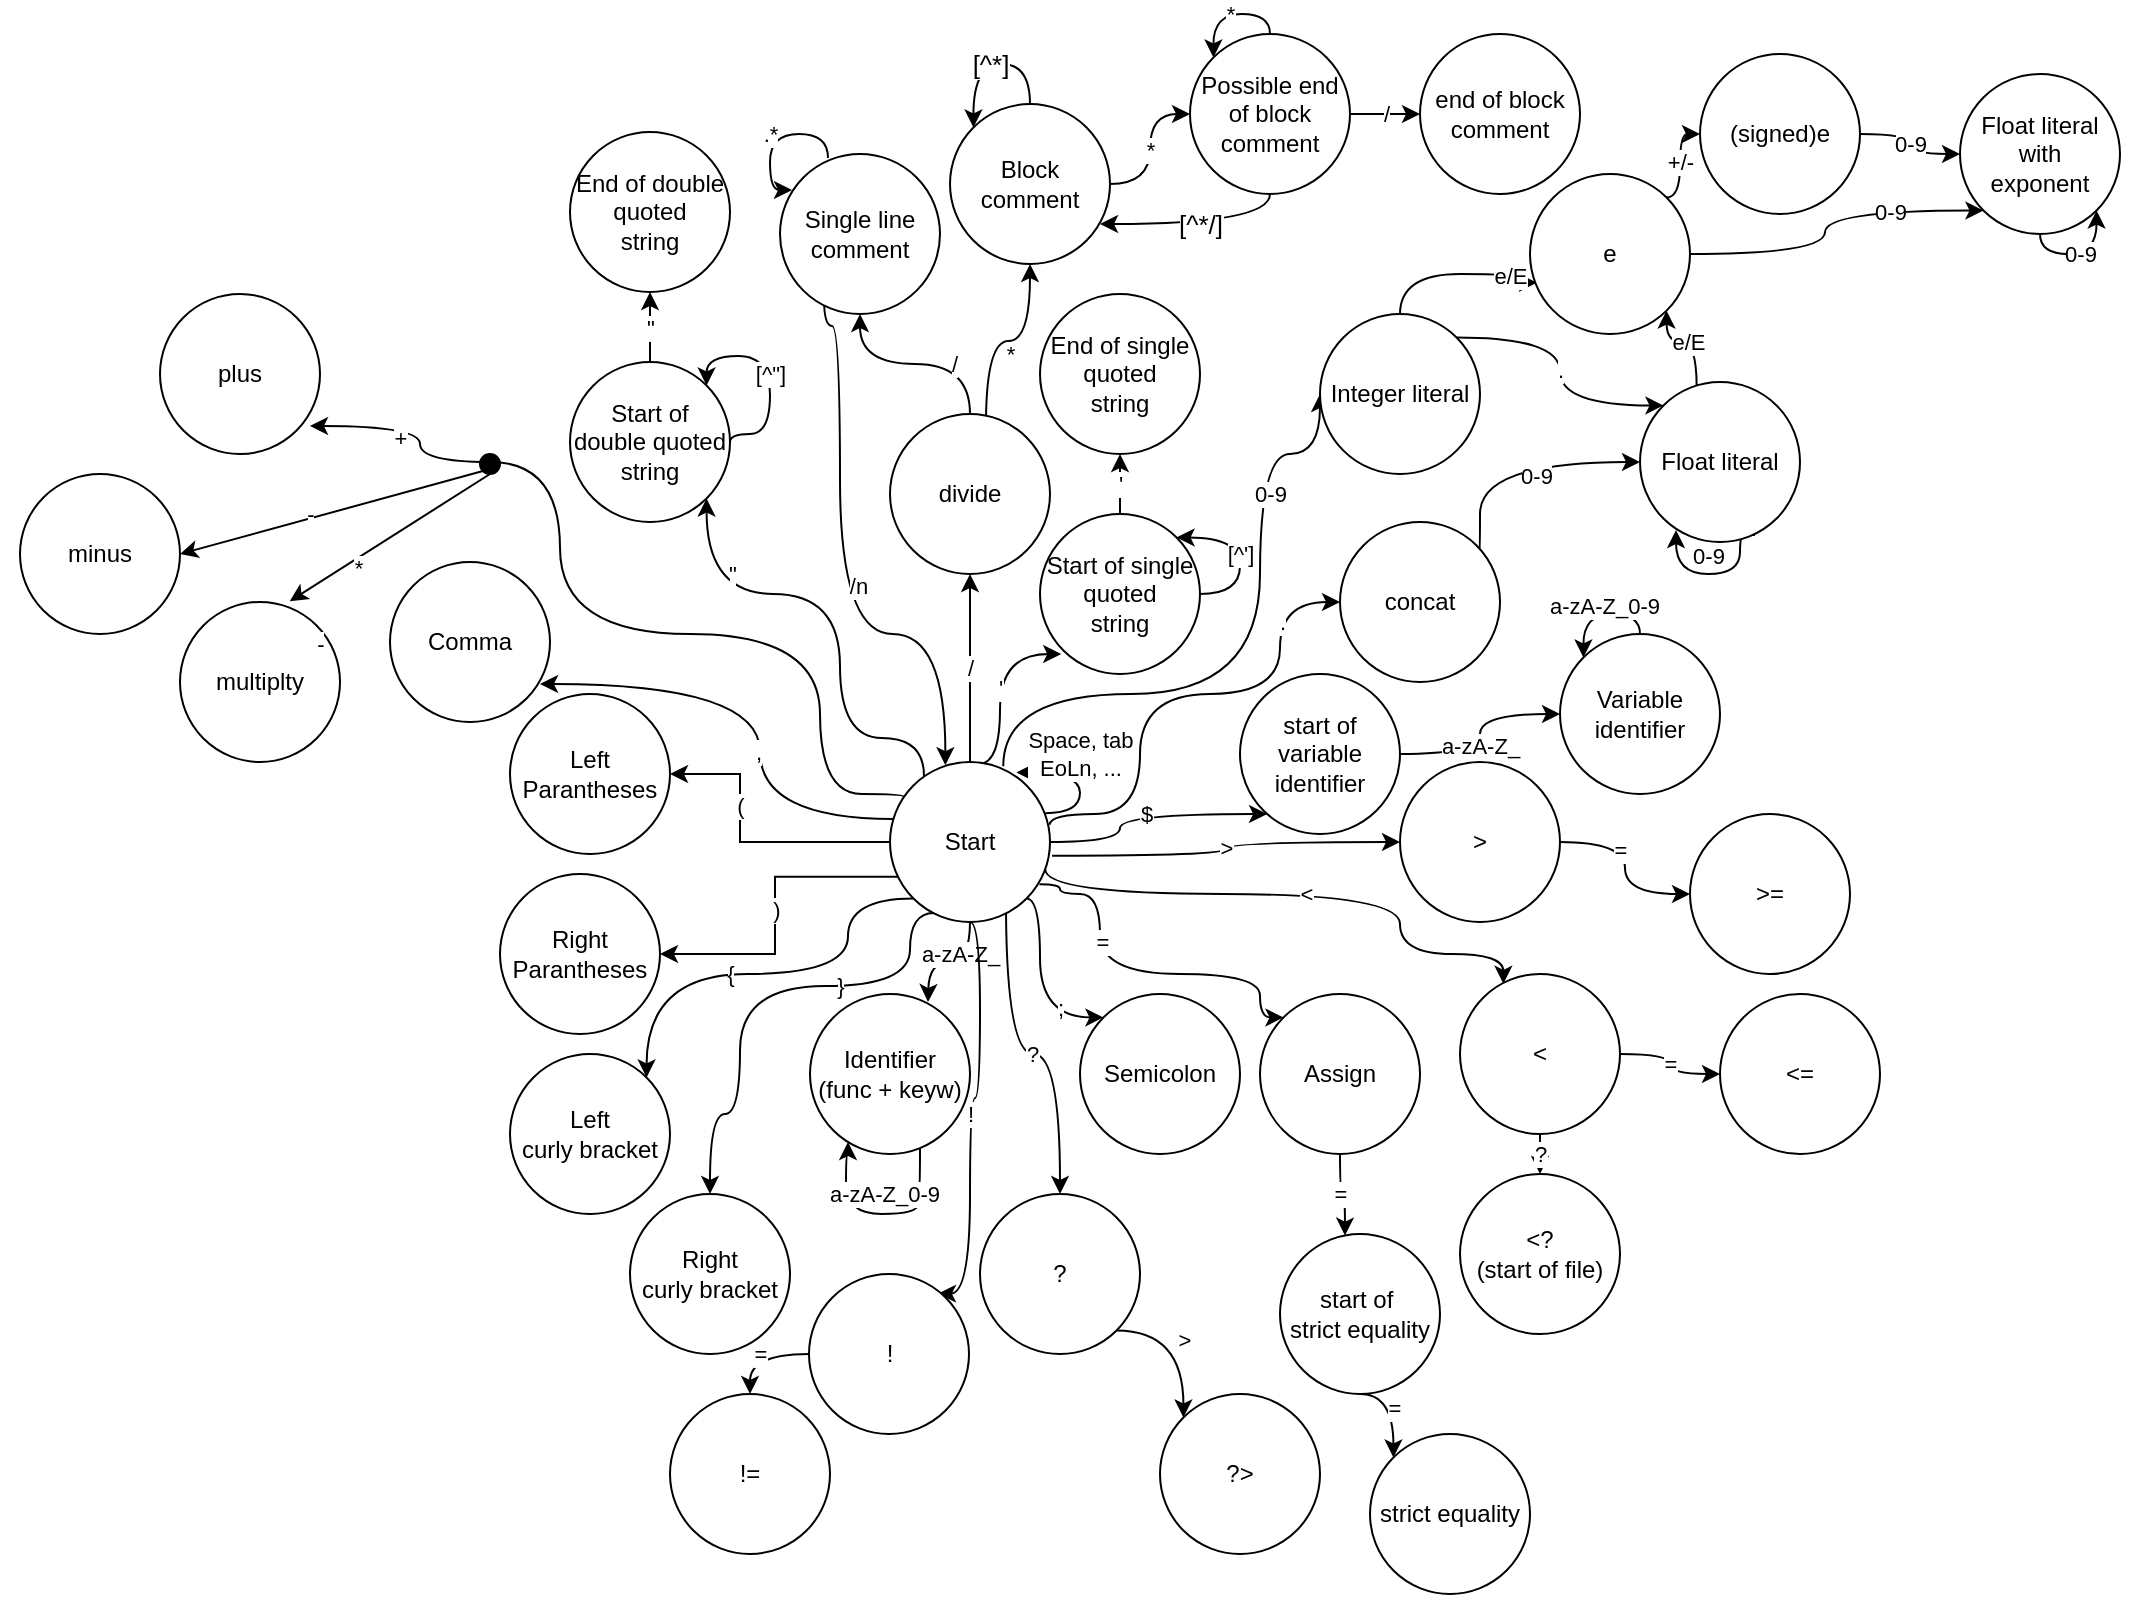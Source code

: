 <mxfile version="20.6.0" type="device"><diagram id="K8s7-1--uxv-fnHp7gmI" name="Page-1"><mxGraphModel dx="1382" dy="1591" grid="1" gridSize="10" guides="1" tooltips="1" connect="1" arrows="1" fold="1" page="1" pageScale="1" pageWidth="1169" pageHeight="827" math="0" shadow="0"><root><mxCell id="0"/><mxCell id="1" parent="0"/><mxCell id="2_jEiY1cNc98h6lgS8m1-4" value="/" style="edgeStyle=orthogonalEdgeStyle;rounded=0;orthogonalLoop=1;jettySize=auto;html=1;" parent="1" source="2_jEiY1cNc98h6lgS8m1-2" target="2_jEiY1cNc98h6lgS8m1-3" edge="1"><mxGeometry relative="1" as="geometry"/></mxCell><mxCell id="2_jEiY1cNc98h6lgS8m1-27" value="" style="edgeStyle=orthogonalEdgeStyle;orthogonalLoop=1;jettySize=auto;html=1;rounded=0;" parent="1" source="2_jEiY1cNc98h6lgS8m1-2" target="2_jEiY1cNc98h6lgS8m1-26" edge="1"><mxGeometry relative="1" as="geometry"><Array as="points"><mxPoint x="470" y="414"/></Array></mxGeometry></mxCell><mxCell id="2_jEiY1cNc98h6lgS8m1-33" value="(" style="edgeLabel;html=1;align=center;verticalAlign=middle;resizable=0;points=[];" parent="2_jEiY1cNc98h6lgS8m1-27" vertex="1" connectable="0"><mxGeometry x="0.299" relative="1" as="geometry"><mxPoint as="offset"/></mxGeometry></mxCell><mxCell id="2_jEiY1cNc98h6lgS8m1-32" value=")" style="edgeStyle=orthogonalEdgeStyle;rounded=0;orthogonalLoop=1;jettySize=auto;html=1;exitX=0.056;exitY=0.717;exitDx=0;exitDy=0;exitPerimeter=0;" parent="1" source="2_jEiY1cNc98h6lgS8m1-2" target="2_jEiY1cNc98h6lgS8m1-31" edge="1"><mxGeometry relative="1" as="geometry"/></mxCell><mxCell id="2_jEiY1cNc98h6lgS8m1-42" value="&lt;span style=&quot;color: rgb(0, 0, 0); font-family: Helvetica; font-size: 11px; font-style: normal; font-variant-ligatures: normal; font-variant-caps: normal; font-weight: 400; letter-spacing: normal; orphans: 2; text-align: center; text-indent: 0px; text-transform: none; widows: 2; word-spacing: 0px; -webkit-text-stroke-width: 0px; background-color: rgb(255, 255, 255); text-decoration-thickness: initial; text-decoration-style: initial; text-decoration-color: initial; float: none; display: inline !important;&quot;&gt;a-zA-Z_&lt;/span&gt;" style="edgeStyle=orthogonalEdgeStyle;orthogonalLoop=1;jettySize=auto;html=1;curved=1;" parent="1" source="2_jEiY1cNc98h6lgS8m1-2" edge="1"><mxGeometry x="-0.18" y="-4" relative="1" as="geometry"><mxPoint x="564" y="494" as="targetPoint"/><mxPoint as="offset"/></mxGeometry></mxCell><mxCell id="2_jEiY1cNc98h6lgS8m1-45" value="$" style="edgeStyle=orthogonalEdgeStyle;curved=1;orthogonalLoop=1;jettySize=auto;html=1;" parent="1" source="2_jEiY1cNc98h6lgS8m1-2" target="2_jEiY1cNc98h6lgS8m1-44" edge="1"><mxGeometry relative="1" as="geometry"><Array as="points"><mxPoint x="660" y="414"/><mxPoint x="660" y="400"/></Array></mxGeometry></mxCell><mxCell id="2_jEiY1cNc98h6lgS8m1-61" style="edgeStyle=orthogonalEdgeStyle;curved=1;orthogonalLoop=1;jettySize=auto;html=1;exitX=1;exitY=1;exitDx=0;exitDy=0;entryX=0;entryY=0;entryDx=0;entryDy=0;" parent="1" source="2_jEiY1cNc98h6lgS8m1-2" target="2_jEiY1cNc98h6lgS8m1-59" edge="1"><mxGeometry relative="1" as="geometry"><mxPoint x="800" y="520" as="targetPoint"/><Array as="points"><mxPoint x="620" y="442"/><mxPoint x="620" y="502"/></Array></mxGeometry></mxCell><mxCell id="2_jEiY1cNc98h6lgS8m1-62" value=";" style="edgeLabel;html=1;align=center;verticalAlign=middle;resizable=0;points=[];" parent="2_jEiY1cNc98h6lgS8m1-61" vertex="1" connectable="0"><mxGeometry x="-0.393" y="-8" relative="1" as="geometry"><mxPoint x="18" y="32" as="offset"/></mxGeometry></mxCell><mxCell id="2_jEiY1cNc98h6lgS8m1-65" style="edgeStyle=orthogonalEdgeStyle;curved=1;orthogonalLoop=1;jettySize=auto;html=1;exitX=0.024;exitY=0.356;exitDx=0;exitDy=0;exitPerimeter=0;entryX=0.85;entryY=0.71;entryDx=0;entryDy=0;entryPerimeter=0;" parent="1" source="2_jEiY1cNc98h6lgS8m1-2" target="2_jEiY1cNc98h6lgS8m1-64" edge="1"><mxGeometry relative="1" as="geometry"><mxPoint x="370" y="330" as="targetPoint"/><mxPoint x="549" y="390" as="sourcePoint"/><Array as="points"><mxPoint x="480" y="403"/><mxPoint x="480" y="335"/></Array></mxGeometry></mxCell><mxCell id="2_jEiY1cNc98h6lgS8m1-66" value="," style="edgeLabel;html=1;align=center;verticalAlign=middle;resizable=0;points=[];" parent="2_jEiY1cNc98h6lgS8m1-65" vertex="1" connectable="0"><mxGeometry x="0.152" y="6" relative="1" as="geometry"><mxPoint x="5" y="28" as="offset"/></mxGeometry></mxCell><mxCell id="2_jEiY1cNc98h6lgS8m1-68" style="edgeStyle=orthogonalEdgeStyle;curved=1;orthogonalLoop=1;jettySize=auto;html=1;entryX=0;entryY=0;entryDx=0;entryDy=0;exitX=0.934;exitY=0.764;exitDx=0;exitDy=0;exitPerimeter=0;" parent="1" source="2_jEiY1cNc98h6lgS8m1-2" target="2_jEiY1cNc98h6lgS8m1-67" edge="1"><mxGeometry relative="1" as="geometry"><mxPoint x="630" y="430" as="sourcePoint"/><Array as="points"><mxPoint x="630" y="435"/><mxPoint x="630" y="440"/><mxPoint x="650" y="440"/><mxPoint x="650" y="480"/><mxPoint x="730" y="480"/><mxPoint x="730" y="502"/></Array></mxGeometry></mxCell><mxCell id="2_jEiY1cNc98h6lgS8m1-69" value="=" style="edgeLabel;html=1;align=center;verticalAlign=middle;resizable=0;points=[];" parent="2_jEiY1cNc98h6lgS8m1-68" vertex="1" connectable="0"><mxGeometry x="0.076" y="2" relative="1" as="geometry"><mxPoint x="-26" y="-14" as="offset"/></mxGeometry></mxCell><mxCell id="2_jEiY1cNc98h6lgS8m1-78" value="&amp;gt;" style="edgeStyle=orthogonalEdgeStyle;curved=1;orthogonalLoop=1;jettySize=auto;html=1;exitX=1.013;exitY=0.586;exitDx=0;exitDy=0;entryX=0;entryY=0.5;entryDx=0;entryDy=0;exitPerimeter=0;" parent="1" source="2_jEiY1cNc98h6lgS8m1-2" target="2_jEiY1cNc98h6lgS8m1-71" edge="1"><mxGeometry relative="1" as="geometry"/></mxCell><mxCell id="2_jEiY1cNc98h6lgS8m1-81" value="&amp;lt;" style="edgeStyle=orthogonalEdgeStyle;curved=1;orthogonalLoop=1;jettySize=auto;html=1;exitX=0.97;exitY=0.671;exitDx=0;exitDy=0;entryX=0.271;entryY=0.061;entryDx=0;entryDy=0;entryPerimeter=0;exitPerimeter=0;" parent="1" source="2_jEiY1cNc98h6lgS8m1-2" target="2_jEiY1cNc98h6lgS8m1-72" edge="1"><mxGeometry relative="1" as="geometry"><Array as="points"><mxPoint x="623" y="440"/><mxPoint x="800" y="440"/><mxPoint x="800" y="470"/><mxPoint x="852" y="470"/></Array></mxGeometry></mxCell><mxCell id="QxwQ-Ij9cBtyDqMTzpEq-8" value="?" style="edgeStyle=orthogonalEdgeStyle;orthogonalLoop=1;jettySize=auto;html=1;entryX=0.5;entryY=0;entryDx=0;entryDy=0;curved=1;" parent="1" target="QxwQ-Ij9cBtyDqMTzpEq-5" edge="1"><mxGeometry relative="1" as="geometry"><mxPoint x="603" y="449" as="sourcePoint"/></mxGeometry></mxCell><mxCell id="QxwQ-Ij9cBtyDqMTzpEq-17" style="edgeStyle=orthogonalEdgeStyle;curved=1;orthogonalLoop=1;jettySize=auto;html=1;entryX=1;entryY=1;entryDx=0;entryDy=0;" parent="1" target="QxwQ-Ij9cBtyDqMTzpEq-12" edge="1"><mxGeometry relative="1" as="geometry"><mxPoint x="562" y="381" as="sourcePoint"/><mxPoint x="430" y="254" as="targetPoint"/><Array as="points"><mxPoint x="562" y="362"/><mxPoint x="520" y="362"/><mxPoint x="520" y="290"/><mxPoint x="453" y="290"/></Array></mxGeometry></mxCell><mxCell id="QxwQ-Ij9cBtyDqMTzpEq-18" value="&quot;" style="edgeLabel;html=1;align=center;verticalAlign=middle;resizable=0;points=[];" parent="QxwQ-Ij9cBtyDqMTzpEq-17" vertex="1" connectable="0"><mxGeometry x="0.749" y="-1" relative="1" as="geometry"><mxPoint x="11" y="7" as="offset"/></mxGeometry></mxCell><mxCell id="QxwQ-Ij9cBtyDqMTzpEq-21" value="'" style="edgeStyle=orthogonalEdgeStyle;curved=1;orthogonalLoop=1;jettySize=auto;html=1;exitX=0.558;exitY=0.011;exitDx=0;exitDy=0;entryX=0.133;entryY=0.882;entryDx=0;entryDy=0;entryPerimeter=0;exitPerimeter=0;" parent="1" source="2_jEiY1cNc98h6lgS8m1-2" target="QxwQ-Ij9cBtyDqMTzpEq-13" edge="1"><mxGeometry relative="1" as="geometry"><Array as="points"><mxPoint x="600" y="375"/><mxPoint x="600" y="320"/><mxPoint x="631" y="320"/></Array></mxGeometry></mxCell><mxCell id="QxwQ-Ij9cBtyDqMTzpEq-30" style="edgeStyle=orthogonalEdgeStyle;curved=1;orthogonalLoop=1;jettySize=auto;html=1;exitX=0;exitY=1;exitDx=0;exitDy=0;entryX=1;entryY=0;entryDx=0;entryDy=0;" parent="1" source="2_jEiY1cNc98h6lgS8m1-2" target="QxwQ-Ij9cBtyDqMTzpEq-26" edge="1"><mxGeometry relative="1" as="geometry"><Array as="points"><mxPoint x="524" y="442"/><mxPoint x="524" y="480"/><mxPoint x="423" y="480"/></Array></mxGeometry></mxCell><mxCell id="QxwQ-Ij9cBtyDqMTzpEq-31" value="{" style="edgeLabel;html=1;align=center;verticalAlign=middle;resizable=0;points=[];" parent="QxwQ-Ij9cBtyDqMTzpEq-30" vertex="1" connectable="0"><mxGeometry x="0.09" y="3" relative="1" as="geometry"><mxPoint x="-8" y="-3" as="offset"/></mxGeometry></mxCell><mxCell id="QxwQ-Ij9cBtyDqMTzpEq-32" value="}" style="edgeStyle=orthogonalEdgeStyle;curved=1;orthogonalLoop=1;jettySize=auto;html=1;exitX=0.274;exitY=0.943;exitDx=0;exitDy=0;entryX=0.5;entryY=0;entryDx=0;entryDy=0;exitPerimeter=0;" parent="1" source="2_jEiY1cNc98h6lgS8m1-2" target="QxwQ-Ij9cBtyDqMTzpEq-27" edge="1"><mxGeometry x="-0.339" relative="1" as="geometry"><Array as="points"><mxPoint x="555" y="449"/><mxPoint x="555" y="486"/><mxPoint x="470" y="486"/><mxPoint x="470" y="550"/><mxPoint x="455" y="550"/></Array><mxPoint as="offset"/></mxGeometry></mxCell><mxCell id="QxwQ-Ij9cBtyDqMTzpEq-36" style="edgeStyle=orthogonalEdgeStyle;curved=1;orthogonalLoop=1;jettySize=auto;html=1;exitX=0.708;exitY=0.027;exitDx=0;exitDy=0;exitPerimeter=0;entryX=0;entryY=0.5;entryDx=0;entryDy=0;" parent="1" source="2_jEiY1cNc98h6lgS8m1-2" target="QxwQ-Ij9cBtyDqMTzpEq-33" edge="1"><mxGeometry relative="1" as="geometry"><Array as="points"><mxPoint x="602" y="340"/><mxPoint x="730" y="340"/><mxPoint x="730" y="220"/><mxPoint x="760" y="220"/></Array><mxPoint x="771" y="245" as="targetPoint"/></mxGeometry></mxCell><mxCell id="QxwQ-Ij9cBtyDqMTzpEq-37" value="0-9" style="edgeLabel;html=1;align=center;verticalAlign=middle;resizable=0;points=[];" parent="QxwQ-Ij9cBtyDqMTzpEq-36" vertex="1" connectable="0"><mxGeometry x="-0.247" y="3" relative="1" as="geometry"><mxPoint x="40" y="-97" as="offset"/></mxGeometry></mxCell><mxCell id="A4WQ807Ba6N9EXkY7GVH-7" style="edgeStyle=orthogonalEdgeStyle;orthogonalLoop=1;jettySize=auto;html=1;curved=1;exitX=0.085;exitY=0.217;exitDx=0;exitDy=0;exitPerimeter=0;" parent="1" source="2_jEiY1cNc98h6lgS8m1-2" edge="1"><mxGeometry relative="1" as="geometry"><Array as="points"><mxPoint x="552" y="390"/><mxPoint x="510" y="390"/><mxPoint x="510" y="310"/><mxPoint x="380" y="310"/><mxPoint x="380" y="224"/><mxPoint x="310" y="224"/><mxPoint x="310" y="206"/></Array><mxPoint x="540" y="390" as="sourcePoint"/><mxPoint x="255" y="206" as="targetPoint"/></mxGeometry></mxCell><mxCell id="1usLI9d7qbptQ7dixoFi-1" value="+" style="edgeLabel;html=1;align=center;verticalAlign=middle;resizable=0;points=[];" parent="A4WQ807Ba6N9EXkY7GVH-7" vertex="1" connectable="0"><mxGeometry x="0.813" y="6" relative="1" as="geometry"><mxPoint as="offset"/></mxGeometry></mxCell><mxCell id="1usLI9d7qbptQ7dixoFi-29" style="edgeStyle=orthogonalEdgeStyle;curved=1;orthogonalLoop=1;jettySize=auto;html=1;entryX=0;entryY=0.5;entryDx=0;entryDy=0;exitX=0.998;exitY=0.392;exitDx=0;exitDy=0;exitPerimeter=0;" parent="1" source="2_jEiY1cNc98h6lgS8m1-2" target="1usLI9d7qbptQ7dixoFi-20" edge="1"><mxGeometry relative="1" as="geometry"><mxPoint x="700" y="380" as="sourcePoint"/><Array as="points"><mxPoint x="625" y="400"/><mxPoint x="670" y="400"/><mxPoint x="670" y="340"/><mxPoint x="740" y="340"/><mxPoint x="740" y="294"/></Array></mxGeometry></mxCell><mxCell id="1usLI9d7qbptQ7dixoFi-33" value="." style="edgeLabel;html=1;align=center;verticalAlign=middle;resizable=0;points=[];" parent="1usLI9d7qbptQ7dixoFi-29" vertex="1" connectable="0"><mxGeometry x="0.689" y="-1" relative="1" as="geometry"><mxPoint as="offset"/></mxGeometry></mxCell><mxCell id="QRLI9z-4Qw_4lVX9hRvA-4" value="!" style="edgeStyle=orthogonalEdgeStyle;orthogonalLoop=1;jettySize=auto;html=1;exitX=0.5;exitY=1;exitDx=0;exitDy=0;entryX=0.806;entryY=0.123;entryDx=0;entryDy=0;entryPerimeter=0;curved=1;" edge="1" parent="1" source="2_jEiY1cNc98h6lgS8m1-2" target="QRLI9z-4Qw_4lVX9hRvA-1"><mxGeometry relative="1" as="geometry"><Array as="points"><mxPoint x="590" y="454"/><mxPoint x="590" y="542"/><mxPoint x="585" y="542"/><mxPoint x="585" y="640"/></Array></mxGeometry></mxCell><mxCell id="2_jEiY1cNc98h6lgS8m1-2" value="Start" style="ellipse;whiteSpace=wrap;html=1;aspect=fixed;" parent="1" vertex="1"><mxGeometry x="545" y="374" width="80" height="80" as="geometry"/></mxCell><mxCell id="2_jEiY1cNc98h6lgS8m1-9" value="/" style="edgeStyle=orthogonalEdgeStyle;curved=1;orthogonalLoop=1;jettySize=auto;html=1;" parent="1" source="2_jEiY1cNc98h6lgS8m1-3" target="2_jEiY1cNc98h6lgS8m1-8" edge="1"><mxGeometry x="-0.375" relative="1" as="geometry"><mxPoint as="offset"/></mxGeometry></mxCell><mxCell id="2_jEiY1cNc98h6lgS8m1-13" value="" style="edgeStyle=orthogonalEdgeStyle;curved=1;orthogonalLoop=1;jettySize=auto;html=1;" parent="1" target="2_jEiY1cNc98h6lgS8m1-12" edge="1"><mxGeometry relative="1" as="geometry"><mxPoint x="593" y="202" as="sourcePoint"/></mxGeometry></mxCell><mxCell id="2_jEiY1cNc98h6lgS8m1-14" value="*" style="edgeLabel;html=1;align=center;verticalAlign=middle;resizable=0;points=[];" parent="2_jEiY1cNc98h6lgS8m1-13" vertex="1" connectable="0"><mxGeometry x="-0.204" y="1" relative="1" as="geometry"><mxPoint x="11" y="7" as="offset"/></mxGeometry></mxCell><mxCell id="2_jEiY1cNc98h6lgS8m1-3" value="divide" style="ellipse;whiteSpace=wrap;html=1;aspect=fixed;" parent="1" vertex="1"><mxGeometry x="545" y="200" width="80" height="80" as="geometry"/></mxCell><mxCell id="2_jEiY1cNc98h6lgS8m1-6" value="Space, tab&lt;br&gt;EoLn, ..." style="edgeStyle=orthogonalEdgeStyle;curved=1;orthogonalLoop=1;jettySize=auto;html=1;exitX=0.97;exitY=0.32;exitDx=0;exitDy=0;exitPerimeter=0;entryX=0.79;entryY=0.065;entryDx=0;entryDy=0;entryPerimeter=0;" parent="1" source="2_jEiY1cNc98h6lgS8m1-2" target="2_jEiY1cNc98h6lgS8m1-2" edge="1"><mxGeometry x="0.086" y="-9" relative="1" as="geometry"><mxPoint x="650" y="390" as="targetPoint"/><Array as="points"><mxPoint x="640" y="400"/><mxPoint x="640" y="379"/></Array><mxPoint as="offset"/></mxGeometry></mxCell><mxCell id="2_jEiY1cNc98h6lgS8m1-22" style="edgeStyle=orthogonalEdgeStyle;orthogonalLoop=1;jettySize=auto;html=1;curved=1;entryX=0.346;entryY=0.02;entryDx=0;entryDy=0;entryPerimeter=0;" parent="1" target="2_jEiY1cNc98h6lgS8m1-2" edge="1"><mxGeometry relative="1" as="geometry"><mxPoint x="512" y="142" as="sourcePoint"/><mxPoint x="540" y="380" as="targetPoint"/><Array as="points"><mxPoint x="512" y="156"/><mxPoint x="520" y="156"/><mxPoint x="520" y="310"/><mxPoint x="573" y="310"/></Array></mxGeometry></mxCell><mxCell id="2_jEiY1cNc98h6lgS8m1-23" value="/n" style="edgeLabel;html=1;align=center;verticalAlign=middle;resizable=0;points=[];" parent="2_jEiY1cNc98h6lgS8m1-22" vertex="1" connectable="0"><mxGeometry x="-0.42" y="9" relative="1" as="geometry"><mxPoint y="66" as="offset"/></mxGeometry></mxCell><mxCell id="2_jEiY1cNc98h6lgS8m1-8" value="Single line comment" style="ellipse;whiteSpace=wrap;html=1;aspect=fixed;fillStyle=solid;" parent="1" vertex="1"><mxGeometry x="490" y="70.03" width="80" height="80" as="geometry"/></mxCell><mxCell id="2_jEiY1cNc98h6lgS8m1-10" value=".*" style="edgeStyle=orthogonalEdgeStyle;curved=1;orthogonalLoop=1;jettySize=auto;html=1;" parent="1" edge="1"><mxGeometry x="0.025" relative="1" as="geometry"><Array as="points"><mxPoint x="514" y="60.03"/><mxPoint x="485" y="60.03"/><mxPoint x="485" y="88.03"/></Array><mxPoint x="514" y="72.03" as="sourcePoint"/><mxPoint x="496" y="88.03" as="targetPoint"/><mxPoint as="offset"/></mxGeometry></mxCell><mxCell id="2_jEiY1cNc98h6lgS8m1-17" value="*" style="edgeStyle=orthogonalEdgeStyle;curved=1;orthogonalLoop=1;jettySize=auto;html=1;" parent="1" source="2_jEiY1cNc98h6lgS8m1-12" target="2_jEiY1cNc98h6lgS8m1-16" edge="1"><mxGeometry relative="1" as="geometry"/></mxCell><mxCell id="2_jEiY1cNc98h6lgS8m1-12" value="Block comment" style="ellipse;whiteSpace=wrap;html=1;aspect=fixed;" parent="1" vertex="1"><mxGeometry x="575" y="45" width="80" height="80" as="geometry"/></mxCell><mxCell id="2_jEiY1cNc98h6lgS8m1-15" value="&lt;pre style=&quot;margin: 0px; padding: var(--su12); border: 0px; font-style: normal; font-variant-ligatures: normal; font-variant-caps: normal; font-variant-numeric: inherit; font-variant-east-asian: inherit; font-weight: 400; font-stretch: inherit; line-height: var(--lh-md); font-family: var(--ff-mono); font-size: var(--fs-body1); vertical-align: baseline; box-sizing: inherit; width: auto; max-height: 600px; overflow: auto; background-color: var(--highlight-bg); border-radius: var(--br-md); color: var(--highlight-color); overflow-wrap: normal; letter-spacing: normal; orphans: 2; text-align: left; text-indent: 0px; text-transform: none; widows: 2; word-spacing: 0px; -webkit-text-stroke-width: 0px; text-decoration-thickness: initial; text-decoration-style: initial; text-decoration-color: initial;&quot; class=&quot;default s-code-block&quot;&gt;&lt;code style=&quot;margin: 0px; padding: 0px; border: 0px; font-style: inherit; font-variant: inherit; font-weight: inherit; font-stretch: inherit; line-height: inherit; font-family: inherit; font-size: var(--fs-body1); vertical-align: baseline; box-sizing: inherit; background-color: transparent;&quot; class=&quot;hljs language-css&quot;&gt;&lt;span style=&quot;margin: 0px; padding: 0px; border: 0px; font-style: inherit; font-variant: inherit; font-weight: inherit; font-stretch: inherit; line-height: inherit; font-family: inherit; font-size: 13px; vertical-align: baseline; box-sizing: inherit; color: var(--highlight-variable);&quot; class=&quot;hljs-selector-attr&quot;&gt;[^*]&lt;/span&gt;&lt;/code&gt;&lt;/pre&gt;" style="edgeStyle=orthogonalEdgeStyle;curved=1;orthogonalLoop=1;jettySize=auto;html=1;exitX=0.5;exitY=0;exitDx=0;exitDy=0;entryX=0;entryY=0;entryDx=0;entryDy=0;" parent="1" source="2_jEiY1cNc98h6lgS8m1-12" target="2_jEiY1cNc98h6lgS8m1-12" edge="1"><mxGeometry relative="1" as="geometry"><Array as="points"><mxPoint x="615" y="25"/><mxPoint x="587" y="25"/></Array></mxGeometry></mxCell><mxCell id="2_jEiY1cNc98h6lgS8m1-18" value="&lt;pre style=&quot;color: var(--highlight-color); font-size: var(--fs-body1); font-style: normal; font-variant-ligatures: normal; font-variant-caps: normal; font-weight: 400; letter-spacing: normal; orphans: 2; text-indent: 0px; text-transform: none; widows: 2; word-spacing: 0px; -webkit-text-stroke-width: 0px; text-decoration-thickness: initial; text-decoration-style: initial; text-decoration-color: initial; margin: 0px; padding: var(--su12); border: 0px; font-variant-numeric: inherit; font-variant-east-asian: inherit; font-stretch: inherit; line-height: var(--lh-md); font-family: var(--ff-mono); vertical-align: baseline; box-sizing: inherit; width: auto; max-height: 600px; overflow: auto; background-color: var(--highlight-bg); border-radius: var(--br-md); overflow-wrap: normal; text-align: left;&quot; class=&quot;default s-code-block&quot;&gt;&lt;code style=&quot;margin: 0px; padding: 0px; border: 0px; font-style: inherit; font-variant: inherit; font-weight: inherit; font-stretch: inherit; line-height: inherit; font-family: inherit; font-size: var(--fs-body1); vertical-align: baseline; box-sizing: inherit; background-color: transparent;&quot; class=&quot;hljs language-css&quot;&gt;&lt;span style=&quot;margin: 0px; padding: 0px; border: 0px; font-style: inherit; font-variant: inherit; font-weight: inherit; font-stretch: inherit; line-height: inherit; font-family: inherit; font-size: 13px; vertical-align: baseline; box-sizing: inherit; color: var(--highlight-variable);&quot; class=&quot;hljs-selector-attr&quot;&gt;[^*/]&lt;/span&gt;&lt;/code&gt;&lt;/pre&gt;" style="edgeStyle=orthogonalEdgeStyle;curved=1;orthogonalLoop=1;jettySize=auto;html=1;exitX=0.5;exitY=1;exitDx=0;exitDy=0;" parent="1" source="2_jEiY1cNc98h6lgS8m1-16" edge="1"><mxGeometry relative="1" as="geometry"><mxPoint x="650" y="105" as="targetPoint"/><Array as="points"><mxPoint x="735" y="105"/></Array></mxGeometry></mxCell><mxCell id="2_jEiY1cNc98h6lgS8m1-20" value="/" style="edgeStyle=orthogonalEdgeStyle;curved=1;orthogonalLoop=1;jettySize=auto;html=1;" parent="1" source="2_jEiY1cNc98h6lgS8m1-16" target="2_jEiY1cNc98h6lgS8m1-19" edge="1"><mxGeometry relative="1" as="geometry"/></mxCell><mxCell id="2_jEiY1cNc98h6lgS8m1-16" value="Possible end of block comment" style="ellipse;whiteSpace=wrap;html=1;aspect=fixed;" parent="1" vertex="1"><mxGeometry x="695" y="10" width="80" height="80" as="geometry"/></mxCell><mxCell id="2_jEiY1cNc98h6lgS8m1-19" value="end of block comment" style="ellipse;whiteSpace=wrap;html=1;aspect=fixed;" parent="1" vertex="1"><mxGeometry x="810" y="10" width="80" height="80" as="geometry"/></mxCell><mxCell id="2_jEiY1cNc98h6lgS8m1-21" value="*" style="edgeStyle=orthogonalEdgeStyle;curved=1;orthogonalLoop=1;jettySize=auto;html=1;exitX=0.5;exitY=0;exitDx=0;exitDy=0;entryX=0;entryY=0;entryDx=0;entryDy=0;" parent="1" source="2_jEiY1cNc98h6lgS8m1-16" target="2_jEiY1cNc98h6lgS8m1-16" edge="1"><mxGeometry relative="1" as="geometry"><Array as="points"><mxPoint x="735"/><mxPoint x="707"/></Array></mxGeometry></mxCell><mxCell id="2_jEiY1cNc98h6lgS8m1-24" value="" style="shape=image;html=1;verticalAlign=top;verticalLabelPosition=bottom;labelBackgroundColor=#ffffff;imageAspect=0;aspect=fixed;image=https://cdn4.iconfinder.com/data/icons/ionicons/512/icon-ios7-circle-outline-128.png;fillStyle=solid;" parent="1" vertex="1"><mxGeometry x="480" y="60.03" width="100" height="100" as="geometry"/></mxCell><mxCell id="2_jEiY1cNc98h6lgS8m1-25" value="" style="shape=image;html=1;verticalAlign=top;verticalLabelPosition=bottom;labelBackgroundColor=#ffffff;imageAspect=0;aspect=fixed;image=https://cdn4.iconfinder.com/data/icons/ionicons/512/icon-ios7-circle-outline-128.png;fillStyle=solid;" parent="1" vertex="1"><mxGeometry x="800" width="100" height="100" as="geometry"/></mxCell><mxCell id="2_jEiY1cNc98h6lgS8m1-26" value="Left&lt;br&gt;Parantheses" style="ellipse;whiteSpace=wrap;html=1;aspect=fixed;" parent="1" vertex="1"><mxGeometry x="355" y="340" width="80" height="80" as="geometry"/></mxCell><mxCell id="2_jEiY1cNc98h6lgS8m1-28" value="" style="shape=image;html=1;verticalAlign=top;verticalLabelPosition=bottom;labelBackgroundColor=#ffffff;imageAspect=0;aspect=fixed;image=https://cdn4.iconfinder.com/data/icons/ionicons/512/icon-ios7-circle-outline-128.png;fillStyle=solid;" parent="1" vertex="1"><mxGeometry x="345" y="330" width="100" height="100" as="geometry"/></mxCell><mxCell id="2_jEiY1cNc98h6lgS8m1-31" value="Right&lt;br&gt;Parantheses" style="ellipse;whiteSpace=wrap;html=1;aspect=fixed;" parent="1" vertex="1"><mxGeometry x="350" y="430" width="80" height="80" as="geometry"/></mxCell><mxCell id="2_jEiY1cNc98h6lgS8m1-35" value="" style="shape=image;html=1;verticalAlign=top;verticalLabelPosition=bottom;labelBackgroundColor=#ffffff;imageAspect=0;aspect=fixed;image=https://cdn4.iconfinder.com/data/icons/ionicons/512/icon-ios7-circle-outline-128.png;fillStyle=solid;" parent="1" vertex="1"><mxGeometry x="340" y="420" width="100" height="100" as="geometry"/></mxCell><mxCell id="2_jEiY1cNc98h6lgS8m1-41" value="Identifier&lt;br&gt;(func + keyw)" style="ellipse;whiteSpace=wrap;html=1;aspect=fixed;" parent="1" vertex="1"><mxGeometry x="505" y="490" width="80" height="80" as="geometry"/></mxCell><mxCell id="2_jEiY1cNc98h6lgS8m1-49" value="&lt;span style=&quot;color: rgb(0, 0, 0); font-family: Helvetica; font-size: 11px; font-style: normal; font-variant-ligatures: normal; font-variant-caps: normal; font-weight: 400; letter-spacing: normal; orphans: 2; text-align: center; text-indent: 0px; text-transform: none; widows: 2; word-spacing: 0px; -webkit-text-stroke-width: 0px; background-color: rgb(255, 255, 255); text-decoration-thickness: initial; text-decoration-style: initial; text-decoration-color: initial; float: none; display: inline !important;&quot;&gt;a-zA-Z_&lt;/span&gt;" style="edgeStyle=orthogonalEdgeStyle;curved=1;orthogonalLoop=1;jettySize=auto;html=1;" parent="1" source="2_jEiY1cNc98h6lgS8m1-44" target="2_jEiY1cNc98h6lgS8m1-48" edge="1"><mxGeometry x="-0.125" relative="1" as="geometry"><mxPoint as="offset"/></mxGeometry></mxCell><mxCell id="2_jEiY1cNc98h6lgS8m1-54" value="&lt;span style=&quot;color: rgba(0, 0, 0, 0); font-family: monospace; font-size: 0px; text-align: start; background-color: rgb(248, 249, 250);&quot;&gt;%3CmxGraphModel%3E%3Croot%3E%3CmxCell%20id%3D%220%22%2F%3E%3CmxCell%20id%3D%221%22%20parent%3D%220%22%2F%3E%3CmxCell%20id%3D%222%22%20value%3D%22a-zA-Z_0-9%22%20style%3D%22edgeLabel%3Bhtml%3D1%3Balign%3Dcenter%3BverticalAlign%3Dmiddle%3Bresizable%3D0%3Bpoints%3D%5B%5D%3B%22%20vertex%3D%221%22%20connectable%3D%220%22%20parent%3D%221%22%3E%3CmxGeometry%20x%3D%22888.856%22%20y%3D%22374%22%20as%3D%22geometry%22%3E%3CmxPoint%20y%3D%22-14%22%20as%3D%22offset%22%2F%3E%3C%2FmxGeometry%3E%3C%2FmxCell%3E%3C%2Froot%3E%3C%2FmxGraphModel%3E&lt;/span&gt;" style="edgeLabel;html=1;align=center;verticalAlign=middle;resizable=0;points=[];" parent="2_jEiY1cNc98h6lgS8m1-49" vertex="1" connectable="0"><mxGeometry x="-0.146" y="2" relative="1" as="geometry"><mxPoint as="offset"/></mxGeometry></mxCell><mxCell id="2_jEiY1cNc98h6lgS8m1-44" value="start of variable&lt;br&gt;identifier" style="ellipse;whiteSpace=wrap;html=1;aspect=fixed;" parent="1" vertex="1"><mxGeometry x="720" y="330" width="80" height="80" as="geometry"/></mxCell><mxCell id="2_jEiY1cNc98h6lgS8m1-48" value="Variable&lt;br&gt;identifier" style="ellipse;whiteSpace=wrap;html=1;aspect=fixed;" parent="1" vertex="1"><mxGeometry x="880" y="310" width="80" height="80" as="geometry"/></mxCell><mxCell id="2_jEiY1cNc98h6lgS8m1-50" style="edgeStyle=orthogonalEdgeStyle;curved=1;orthogonalLoop=1;jettySize=auto;html=1;exitX=0.5;exitY=0;exitDx=0;exitDy=0;entryX=0;entryY=0;entryDx=0;entryDy=0;" parent="1" source="2_jEiY1cNc98h6lgS8m1-48" target="2_jEiY1cNc98h6lgS8m1-48" edge="1"><mxGeometry relative="1" as="geometry"><Array as="points"><mxPoint x="920" y="300"/><mxPoint x="892" y="300"/></Array></mxGeometry></mxCell><mxCell id="2_jEiY1cNc98h6lgS8m1-51" value="a-zA-Z_0-9" style="edgeLabel;html=1;align=center;verticalAlign=middle;resizable=0;points=[];" parent="1" vertex="1" connectable="0"><mxGeometry x="929.996" y="340" as="geometry"><mxPoint x="-28" y="-44" as="offset"/></mxGeometry></mxCell><mxCell id="2_jEiY1cNc98h6lgS8m1-52" value="" style="shape=image;html=1;verticalAlign=top;verticalLabelPosition=bottom;labelBackgroundColor=#ffffff;imageAspect=0;aspect=fixed;image=https://cdn4.iconfinder.com/data/icons/ionicons/512/icon-ios7-circle-outline-128.png;fillStyle=solid;" parent="1" vertex="1"><mxGeometry x="870" y="300" width="100" height="100" as="geometry"/></mxCell><mxCell id="2_jEiY1cNc98h6lgS8m1-53" value="" style="shape=image;html=1;verticalAlign=top;verticalLabelPosition=bottom;labelBackgroundColor=#ffffff;imageAspect=0;aspect=fixed;image=https://cdn4.iconfinder.com/data/icons/ionicons/512/icon-ios7-circle-outline-128.png;fillStyle=solid;" parent="1" vertex="1"><mxGeometry x="495" y="480" width="100" height="100" as="geometry"/></mxCell><mxCell id="2_jEiY1cNc98h6lgS8m1-55" style="edgeStyle=orthogonalEdgeStyle;curved=1;orthogonalLoop=1;jettySize=auto;html=1;" parent="1" edge="1"><mxGeometry relative="1" as="geometry"><Array as="points"><mxPoint x="560" y="590"/><mxPoint x="559" y="590"/><mxPoint x="559" y="600"/><mxPoint x="523" y="600"/><mxPoint x="523" y="570"/><mxPoint x="524" y="570"/></Array><mxPoint x="560" y="567" as="sourcePoint"/><mxPoint x="524" y="564" as="targetPoint"/></mxGeometry></mxCell><mxCell id="2_jEiY1cNc98h6lgS8m1-57" value="a-zA-Z_0-9" style="edgeLabel;html=1;align=center;verticalAlign=middle;resizable=0;points=[];" parent="2_jEiY1cNc98h6lgS8m1-55" vertex="1" connectable="0"><mxGeometry x="-0.098" y="-4" relative="1" as="geometry"><mxPoint x="-3" y="-6" as="offset"/></mxGeometry></mxCell><mxCell id="2_jEiY1cNc98h6lgS8m1-59" value="Semicolon" style="ellipse;whiteSpace=wrap;html=1;aspect=fixed;" parent="1" vertex="1"><mxGeometry x="640" y="490" width="80" height="80" as="geometry"/></mxCell><mxCell id="2_jEiY1cNc98h6lgS8m1-60" value="" style="shape=image;html=1;verticalAlign=top;verticalLabelPosition=bottom;labelBackgroundColor=#ffffff;imageAspect=0;aspect=fixed;image=https://cdn4.iconfinder.com/data/icons/ionicons/512/icon-ios7-circle-outline-128.png;fillStyle=solid;" parent="1" vertex="1"><mxGeometry x="630" y="480" width="100" height="100" as="geometry"/></mxCell><mxCell id="2_jEiY1cNc98h6lgS8m1-63" value="Comma" style="ellipse;whiteSpace=wrap;html=1;aspect=fixed;" parent="1" vertex="1"><mxGeometry x="295" y="274" width="80" height="80" as="geometry"/></mxCell><mxCell id="2_jEiY1cNc98h6lgS8m1-64" value="" style="shape=image;html=1;verticalAlign=top;verticalLabelPosition=bottom;labelBackgroundColor=#ffffff;imageAspect=0;aspect=fixed;image=https://cdn4.iconfinder.com/data/icons/ionicons/512/icon-ios7-circle-outline-128.png;fillStyle=solid;" parent="1" vertex="1"><mxGeometry x="285" y="264" width="100" height="100" as="geometry"/></mxCell><mxCell id="A4WQ807Ba6N9EXkY7GVH-25" value="=" style="edgeStyle=orthogonalEdgeStyle;curved=1;orthogonalLoop=1;jettySize=auto;html=1;exitX=0.5;exitY=1;exitDx=0;exitDy=0;entryX=0.406;entryY=0.01;entryDx=0;entryDy=0;entryPerimeter=0;" parent="1" source="2_jEiY1cNc98h6lgS8m1-67" target="A4WQ807Ba6N9EXkY7GVH-5" edge="1"><mxGeometry x="-0.076" relative="1" as="geometry"><Array as="points"><mxPoint x="770" y="590"/><mxPoint x="772" y="590"/></Array><mxPoint as="offset"/></mxGeometry></mxCell><mxCell id="2_jEiY1cNc98h6lgS8m1-67" value="Assign" style="ellipse;whiteSpace=wrap;html=1;aspect=fixed;" parent="1" vertex="1"><mxGeometry x="730" y="490" width="80" height="80" as="geometry"/></mxCell><mxCell id="2_jEiY1cNc98h6lgS8m1-70" value="" style="shape=image;html=1;verticalAlign=top;verticalLabelPosition=bottom;labelBackgroundColor=#ffffff;imageAspect=0;aspect=fixed;image=https://cdn4.iconfinder.com/data/icons/ionicons/512/icon-ios7-circle-outline-128.png;fillStyle=solid;" parent="1" vertex="1"><mxGeometry x="720" y="480" width="100" height="100" as="geometry"/></mxCell><mxCell id="2_jEiY1cNc98h6lgS8m1-76" style="edgeStyle=orthogonalEdgeStyle;curved=1;orthogonalLoop=1;jettySize=auto;html=1;exitX=1;exitY=0.5;exitDx=0;exitDy=0;entryX=0;entryY=0.5;entryDx=0;entryDy=0;" parent="1" source="2_jEiY1cNc98h6lgS8m1-71" target="2_jEiY1cNc98h6lgS8m1-73" edge="1"><mxGeometry relative="1" as="geometry"/></mxCell><mxCell id="2_jEiY1cNc98h6lgS8m1-77" value="=" style="edgeLabel;html=1;align=center;verticalAlign=middle;resizable=0;points=[];" parent="2_jEiY1cNc98h6lgS8m1-76" vertex="1" connectable="0"><mxGeometry x="-0.205" y="-3" relative="1" as="geometry"><mxPoint as="offset"/></mxGeometry></mxCell><mxCell id="2_jEiY1cNc98h6lgS8m1-71" value="&amp;gt;" style="ellipse;whiteSpace=wrap;html=1;aspect=fixed;" parent="1" vertex="1"><mxGeometry x="800" y="374" width="80" height="80" as="geometry"/></mxCell><mxCell id="2_jEiY1cNc98h6lgS8m1-75" value="=" style="edgeStyle=orthogonalEdgeStyle;curved=1;orthogonalLoop=1;jettySize=auto;html=1;exitX=1;exitY=0.5;exitDx=0;exitDy=0;entryX=0;entryY=0.5;entryDx=0;entryDy=0;" parent="1" source="2_jEiY1cNc98h6lgS8m1-72" target="2_jEiY1cNc98h6lgS8m1-74" edge="1"><mxGeometry relative="1" as="geometry"/></mxCell><mxCell id="QxwQ-Ij9cBtyDqMTzpEq-4" value="?" style="edgeStyle=orthogonalEdgeStyle;rounded=0;orthogonalLoop=1;jettySize=auto;html=1;exitX=0.5;exitY=1;exitDx=0;exitDy=0;entryX=0.5;entryY=0;entryDx=0;entryDy=0;" parent="1" source="2_jEiY1cNc98h6lgS8m1-72" target="QxwQ-Ij9cBtyDqMTzpEq-1" edge="1"><mxGeometry relative="1" as="geometry"/></mxCell><mxCell id="2_jEiY1cNc98h6lgS8m1-72" value="&amp;lt;" style="ellipse;whiteSpace=wrap;html=1;aspect=fixed;" parent="1" vertex="1"><mxGeometry x="830" y="480" width="80" height="80" as="geometry"/></mxCell><mxCell id="2_jEiY1cNc98h6lgS8m1-73" value="&amp;gt;=" style="ellipse;whiteSpace=wrap;html=1;aspect=fixed;" parent="1" vertex="1"><mxGeometry x="945" y="400" width="80" height="80" as="geometry"/></mxCell><mxCell id="2_jEiY1cNc98h6lgS8m1-74" value="&amp;lt;=" style="ellipse;whiteSpace=wrap;html=1;aspect=fixed;" parent="1" vertex="1"><mxGeometry x="960" y="490" width="80" height="80" as="geometry"/></mxCell><mxCell id="2_jEiY1cNc98h6lgS8m1-82" value="" style="shape=image;html=1;verticalAlign=top;verticalLabelPosition=bottom;labelBackgroundColor=#ffffff;imageAspect=0;aspect=fixed;image=https://cdn4.iconfinder.com/data/icons/ionicons/512/icon-ios7-circle-outline-128.png;fillStyle=solid;" parent="1" vertex="1"><mxGeometry x="820" y="470" width="100" height="100" as="geometry"/></mxCell><mxCell id="2_jEiY1cNc98h6lgS8m1-83" value="" style="shape=image;html=1;verticalAlign=top;verticalLabelPosition=bottom;labelBackgroundColor=#ffffff;imageAspect=0;aspect=fixed;image=https://cdn4.iconfinder.com/data/icons/ionicons/512/icon-ios7-circle-outline-128.png;fillStyle=solid;" parent="1" vertex="1"><mxGeometry x="790" y="364" width="100" height="100" as="geometry"/></mxCell><mxCell id="2_jEiY1cNc98h6lgS8m1-84" value="" style="shape=image;html=1;verticalAlign=top;verticalLabelPosition=bottom;labelBackgroundColor=#ffffff;imageAspect=0;aspect=fixed;image=https://cdn4.iconfinder.com/data/icons/ionicons/512/icon-ios7-circle-outline-128.png;fillStyle=solid;" parent="1" vertex="1"><mxGeometry x="950" y="480" width="100" height="100" as="geometry"/></mxCell><mxCell id="2_jEiY1cNc98h6lgS8m1-85" value="" style="shape=image;html=1;verticalAlign=top;verticalLabelPosition=bottom;labelBackgroundColor=#ffffff;imageAspect=0;aspect=fixed;image=https://cdn4.iconfinder.com/data/icons/ionicons/512/icon-ios7-circle-outline-128.png;fillStyle=solid;" parent="1" vertex="1"><mxGeometry x="935" y="390" width="100" height="100" as="geometry"/></mxCell><mxCell id="QxwQ-Ij9cBtyDqMTzpEq-1" value="&amp;lt;?&lt;br&gt;(start of file)" style="ellipse;whiteSpace=wrap;html=1;aspect=fixed;" parent="1" vertex="1"><mxGeometry x="830" y="580" width="80" height="80" as="geometry"/></mxCell><mxCell id="QxwQ-Ij9cBtyDqMTzpEq-2" value="" style="shape=image;html=1;verticalAlign=top;verticalLabelPosition=bottom;labelBackgroundColor=#ffffff;imageAspect=0;aspect=fixed;image=https://cdn4.iconfinder.com/data/icons/ionicons/512/icon-ios7-circle-outline-128.png;fillStyle=solid;" parent="1" vertex="1"><mxGeometry x="820" y="570" width="100" height="100" as="geometry"/></mxCell><mxCell id="QxwQ-Ij9cBtyDqMTzpEq-11" value="&amp;gt;" style="edgeStyle=orthogonalEdgeStyle;curved=1;orthogonalLoop=1;jettySize=auto;html=1;exitX=1;exitY=1;exitDx=0;exitDy=0;entryX=0;entryY=0;entryDx=0;entryDy=0;" parent="1" source="QxwQ-Ij9cBtyDqMTzpEq-5" target="QxwQ-Ij9cBtyDqMTzpEq-6" edge="1"><mxGeometry relative="1" as="geometry"/></mxCell><mxCell id="QxwQ-Ij9cBtyDqMTzpEq-5" value="?" style="ellipse;whiteSpace=wrap;html=1;aspect=fixed;" parent="1" vertex="1"><mxGeometry x="590" y="590" width="80" height="80" as="geometry"/></mxCell><mxCell id="QxwQ-Ij9cBtyDqMTzpEq-6" value="?&amp;gt;" style="ellipse;whiteSpace=wrap;html=1;aspect=fixed;" parent="1" vertex="1"><mxGeometry x="680" y="690" width="80" height="80" as="geometry"/></mxCell><mxCell id="QxwQ-Ij9cBtyDqMTzpEq-7" value="" style="shape=image;html=1;verticalAlign=top;verticalLabelPosition=bottom;labelBackgroundColor=#ffffff;imageAspect=0;aspect=fixed;image=https://cdn4.iconfinder.com/data/icons/ionicons/512/icon-ios7-circle-outline-128.png;fillStyle=solid;" parent="1" vertex="1"><mxGeometry x="670" y="680" width="100" height="100" as="geometry"/></mxCell><mxCell id="QxwQ-Ij9cBtyDqMTzpEq-20" value="&quot;" style="edgeStyle=orthogonalEdgeStyle;curved=1;orthogonalLoop=1;jettySize=auto;html=1;exitX=0.5;exitY=0;exitDx=0;exitDy=0;entryX=0.5;entryY=1;entryDx=0;entryDy=0;" parent="1" source="QxwQ-Ij9cBtyDqMTzpEq-12" target="QxwQ-Ij9cBtyDqMTzpEq-14" edge="1"><mxGeometry relative="1" as="geometry"/></mxCell><mxCell id="QxwQ-Ij9cBtyDqMTzpEq-12" value="Start of double quoted&lt;br&gt;string" style="ellipse;whiteSpace=wrap;html=1;aspect=fixed;" parent="1" vertex="1"><mxGeometry x="385" y="174" width="80" height="80" as="geometry"/></mxCell><mxCell id="QxwQ-Ij9cBtyDqMTzpEq-22" value="[^']" style="edgeStyle=orthogonalEdgeStyle;curved=1;orthogonalLoop=1;jettySize=auto;html=1;exitX=1;exitY=0.5;exitDx=0;exitDy=0;entryX=1;entryY=0;entryDx=0;entryDy=0;" parent="1" source="QxwQ-Ij9cBtyDqMTzpEq-13" target="QxwQ-Ij9cBtyDqMTzpEq-13" edge="1"><mxGeometry relative="1" as="geometry"><mxPoint x="720" y="275" as="targetPoint"/><Array as="points"><mxPoint x="720" y="290"/><mxPoint x="720" y="262"/></Array></mxGeometry></mxCell><mxCell id="QxwQ-Ij9cBtyDqMTzpEq-23" value="'" style="edgeStyle=orthogonalEdgeStyle;curved=1;orthogonalLoop=1;jettySize=auto;html=1;exitX=0.5;exitY=0;exitDx=0;exitDy=0;entryX=0.5;entryY=1;entryDx=0;entryDy=0;" parent="1" source="QxwQ-Ij9cBtyDqMTzpEq-13" target="QxwQ-Ij9cBtyDqMTzpEq-15" edge="1"><mxGeometry relative="1" as="geometry"/></mxCell><mxCell id="QxwQ-Ij9cBtyDqMTzpEq-13" value="Start of single quoted&lt;br&gt;string" style="ellipse;whiteSpace=wrap;html=1;aspect=fixed;" parent="1" vertex="1"><mxGeometry x="620" y="250" width="80" height="80" as="geometry"/></mxCell><mxCell id="QxwQ-Ij9cBtyDqMTzpEq-14" value="End of double quoted&lt;br&gt;string" style="ellipse;whiteSpace=wrap;html=1;aspect=fixed;" parent="1" vertex="1"><mxGeometry x="385" y="59" width="80" height="80" as="geometry"/></mxCell><mxCell id="QxwQ-Ij9cBtyDqMTzpEq-15" value="End of single quoted&lt;br&gt;string" style="ellipse;whiteSpace=wrap;html=1;aspect=fixed;" parent="1" vertex="1"><mxGeometry x="620" y="140" width="80" height="80" as="geometry"/></mxCell><mxCell id="QxwQ-Ij9cBtyDqMTzpEq-19" value="[^&quot;]" style="edgeStyle=orthogonalEdgeStyle;curved=1;orthogonalLoop=1;jettySize=auto;html=1;exitX=1;exitY=0.5;exitDx=0;exitDy=0;entryX=1;entryY=0;entryDx=0;entryDy=0;" parent="1" source="QxwQ-Ij9cBtyDqMTzpEq-12" target="QxwQ-Ij9cBtyDqMTzpEq-12" edge="1"><mxGeometry relative="1" as="geometry"><Array as="points"><mxPoint x="465" y="210"/><mxPoint x="485" y="210"/><mxPoint x="485" y="171"/><mxPoint x="453" y="171"/></Array></mxGeometry></mxCell><mxCell id="QxwQ-Ij9cBtyDqMTzpEq-24" value="" style="shape=image;html=1;verticalAlign=top;verticalLabelPosition=bottom;labelBackgroundColor=#ffffff;imageAspect=0;aspect=fixed;image=https://cdn4.iconfinder.com/data/icons/ionicons/512/icon-ios7-circle-outline-128.png;fillStyle=solid;" parent="1" vertex="1"><mxGeometry x="375" y="49" width="100" height="100" as="geometry"/></mxCell><mxCell id="QxwQ-Ij9cBtyDqMTzpEq-25" value="" style="shape=image;html=1;verticalAlign=top;verticalLabelPosition=bottom;labelBackgroundColor=#ffffff;imageAspect=0;aspect=fixed;image=https://cdn4.iconfinder.com/data/icons/ionicons/512/icon-ios7-circle-outline-128.png;fillStyle=solid;" parent="1" vertex="1"><mxGeometry x="610" y="130" width="100" height="100" as="geometry"/></mxCell><mxCell id="QxwQ-Ij9cBtyDqMTzpEq-26" value="Left&lt;br&gt;curly bracket" style="ellipse;whiteSpace=wrap;html=1;aspect=fixed;" parent="1" vertex="1"><mxGeometry x="355" y="520" width="80" height="80" as="geometry"/></mxCell><mxCell id="QxwQ-Ij9cBtyDqMTzpEq-27" value="Right&lt;br&gt;curly bracket" style="ellipse;whiteSpace=wrap;html=1;aspect=fixed;" parent="1" vertex="1"><mxGeometry x="415" y="590" width="80" height="80" as="geometry"/></mxCell><mxCell id="QxwQ-Ij9cBtyDqMTzpEq-28" value="" style="shape=image;html=1;verticalAlign=top;verticalLabelPosition=bottom;labelBackgroundColor=#ffffff;imageAspect=0;aspect=fixed;image=https://cdn4.iconfinder.com/data/icons/ionicons/512/icon-ios7-circle-outline-128.png;fillStyle=solid;" parent="1" vertex="1"><mxGeometry x="345" y="510" width="100" height="100" as="geometry"/></mxCell><mxCell id="QxwQ-Ij9cBtyDqMTzpEq-29" value="" style="shape=image;html=1;verticalAlign=top;verticalLabelPosition=bottom;labelBackgroundColor=#ffffff;imageAspect=0;aspect=fixed;image=https://cdn4.iconfinder.com/data/icons/ionicons/512/icon-ios7-circle-outline-128.png;fillStyle=solid;" parent="1" vertex="1"><mxGeometry x="405" y="580" width="100" height="100" as="geometry"/></mxCell><mxCell id="QxwQ-Ij9cBtyDqMTzpEq-40" value="." style="edgeStyle=orthogonalEdgeStyle;curved=1;orthogonalLoop=1;jettySize=auto;html=1;exitX=1;exitY=0;exitDx=0;exitDy=0;entryX=0;entryY=0;entryDx=0;entryDy=0;" parent="1" source="QxwQ-Ij9cBtyDqMTzpEq-33" target="QxwQ-Ij9cBtyDqMTzpEq-35" edge="1"><mxGeometry relative="1" as="geometry"><mxPoint x="880" y="190" as="sourcePoint"/><mxPoint x="900" y="200" as="targetPoint"/></mxGeometry></mxCell><mxCell id="1usLI9d7qbptQ7dixoFi-36" style="edgeStyle=orthogonalEdgeStyle;curved=1;orthogonalLoop=1;jettySize=auto;html=1;exitX=0.5;exitY=0;exitDx=0;exitDy=0;entryX=0.044;entryY=0.679;entryDx=0;entryDy=0;entryPerimeter=0;" parent="1" source="QxwQ-Ij9cBtyDqMTzpEq-33" target="1usLI9d7qbptQ7dixoFi-39" edge="1"><mxGeometry relative="1" as="geometry"><mxPoint x="870" y="110" as="targetPoint"/></mxGeometry></mxCell><mxCell id="1usLI9d7qbptQ7dixoFi-37" value="e/E" style="edgeLabel;html=1;align=center;verticalAlign=middle;resizable=0;points=[];" parent="1usLI9d7qbptQ7dixoFi-36" vertex="1" connectable="0"><mxGeometry x="0.608" y="-1" relative="1" as="geometry"><mxPoint as="offset"/></mxGeometry></mxCell><mxCell id="QxwQ-Ij9cBtyDqMTzpEq-33" value="Integer literal" style="ellipse;whiteSpace=wrap;html=1;aspect=fixed;" parent="1" vertex="1"><mxGeometry x="760" y="150.03" width="80" height="80" as="geometry"/></mxCell><mxCell id="QxwQ-Ij9cBtyDqMTzpEq-41" style="edgeStyle=orthogonalEdgeStyle;curved=1;orthogonalLoop=1;jettySize=auto;html=1;" parent="1" edge="1"><mxGeometry relative="1" as="geometry"><mxPoint x="977" y="261" as="sourcePoint"/><mxPoint x="938" y="258" as="targetPoint"/><Array as="points"><mxPoint x="977" y="258"/><mxPoint x="970" y="258"/><mxPoint x="970" y="280"/><mxPoint x="938" y="280"/></Array></mxGeometry></mxCell><mxCell id="QxwQ-Ij9cBtyDqMTzpEq-42" value="0-9" style="edgeLabel;html=1;align=center;verticalAlign=middle;resizable=0;points=[];" parent="QxwQ-Ij9cBtyDqMTzpEq-41" vertex="1" connectable="0"><mxGeometry x="0.0" y="-8" relative="1" as="geometry"><mxPoint x="-5" y="-1" as="offset"/></mxGeometry></mxCell><mxCell id="1usLI9d7qbptQ7dixoFi-49" value="0-9" style="edgeStyle=orthogonalEdgeStyle;curved=1;orthogonalLoop=1;jettySize=auto;html=1;exitX=0.5;exitY=1;exitDx=0;exitDy=0;entryX=1;entryY=1;entryDx=0;entryDy=0;" parent="1" source="QxwQ-Ij9cBtyDqMTzpEq-34" target="QxwQ-Ij9cBtyDqMTzpEq-34" edge="1"><mxGeometry relative="1" as="geometry"><mxPoint x="1120.034" y="150" as="targetPoint"/><Array as="points"><mxPoint x="1120" y="120"/><mxPoint x="1148" y="120"/></Array></mxGeometry></mxCell><mxCell id="QxwQ-Ij9cBtyDqMTzpEq-34" value="Float literal&lt;br&gt;with &lt;br&gt;exponent" style="ellipse;whiteSpace=wrap;html=1;aspect=fixed;" parent="1" vertex="1"><mxGeometry x="1080" y="30" width="80" height="80" as="geometry"/></mxCell><mxCell id="1usLI9d7qbptQ7dixoFi-40" value="e/E" style="edgeStyle=orthogonalEdgeStyle;curved=1;orthogonalLoop=1;jettySize=auto;html=1;exitX=0.354;exitY=0.026;exitDx=0;exitDy=0;entryX=1;entryY=1;entryDx=0;entryDy=0;exitPerimeter=0;" parent="1" source="QxwQ-Ij9cBtyDqMTzpEq-35" target="1usLI9d7qbptQ7dixoFi-39" edge="1"><mxGeometry relative="1" as="geometry"/></mxCell><mxCell id="QxwQ-Ij9cBtyDqMTzpEq-35" value="Float literal" style="ellipse;whiteSpace=wrap;html=1;aspect=fixed;" parent="1" vertex="1"><mxGeometry x="920" y="184" width="80" height="80" as="geometry"/></mxCell><mxCell id="QxwQ-Ij9cBtyDqMTzpEq-38" value="" style="shape=image;html=1;verticalAlign=top;verticalLabelPosition=bottom;labelBackgroundColor=#ffffff;imageAspect=0;aspect=fixed;image=https://cdn4.iconfinder.com/data/icons/ionicons/512/icon-ios7-circle-outline-128.png;fillStyle=solid;" parent="1" vertex="1"><mxGeometry x="750" y="140.03" width="100" height="100" as="geometry"/></mxCell><mxCell id="QxwQ-Ij9cBtyDqMTzpEq-44" value="" style="shape=image;html=1;verticalAlign=top;verticalLabelPosition=bottom;labelBackgroundColor=#ffffff;imageAspect=0;aspect=fixed;image=https://cdn4.iconfinder.com/data/icons/ionicons/512/icon-ios7-circle-outline-128.png;fillStyle=solid;" parent="1" vertex="1"><mxGeometry x="580" y="580" width="100" height="100" as="geometry"/></mxCell><mxCell id="A4WQ807Ba6N9EXkY7GVH-1" value="plus" style="ellipse;whiteSpace=wrap;html=1;aspect=fixed;" parent="1" vertex="1"><mxGeometry x="180" y="140" width="80" height="80" as="geometry"/></mxCell><mxCell id="A4WQ807Ba6N9EXkY7GVH-2" value="minus" style="ellipse;whiteSpace=wrap;html=1;aspect=fixed;" parent="1" vertex="1"><mxGeometry x="110" y="230" width="80" height="80" as="geometry"/></mxCell><mxCell id="A4WQ807Ba6N9EXkY7GVH-3" value="multiplty" style="ellipse;whiteSpace=wrap;html=1;aspect=fixed;" parent="1" vertex="1"><mxGeometry x="190" y="294" width="80" height="80" as="geometry"/></mxCell><mxCell id="A4WQ807Ba6N9EXkY7GVH-29" value="=" style="edgeStyle=orthogonalEdgeStyle;curved=1;orthogonalLoop=1;jettySize=auto;html=1;exitX=0.5;exitY=1;exitDx=0;exitDy=0;entryX=0;entryY=0;entryDx=0;entryDy=0;" parent="1" source="A4WQ807Ba6N9EXkY7GVH-5" target="A4WQ807Ba6N9EXkY7GVH-6" edge="1"><mxGeometry relative="1" as="geometry"/></mxCell><mxCell id="A4WQ807Ba6N9EXkY7GVH-5" value="start of&amp;nbsp;&lt;br&gt;strict equality" style="ellipse;whiteSpace=wrap;html=1;aspect=fixed;" parent="1" vertex="1"><mxGeometry x="740" y="610" width="80" height="80" as="geometry"/></mxCell><mxCell id="A4WQ807Ba6N9EXkY7GVH-6" value="strict equality" style="ellipse;whiteSpace=wrap;html=1;aspect=fixed;" parent="1" vertex="1"><mxGeometry x="785" y="710" width="80" height="80" as="geometry"/></mxCell><mxCell id="A4WQ807Ba6N9EXkY7GVH-10" value="" style="shape=image;html=1;verticalAlign=top;verticalLabelPosition=bottom;labelBackgroundColor=#ffffff;imageAspect=0;aspect=fixed;image=https://cdn4.iconfinder.com/data/icons/ionicons/512/icon-ios7-circle-outline-128.png;fillStyle=solid;" parent="1" vertex="1"><mxGeometry x="535" y="190" width="100" height="100" as="geometry"/></mxCell><mxCell id="A4WQ807Ba6N9EXkY7GVH-13" value="" style="shape=image;html=1;verticalAlign=top;verticalLabelPosition=bottom;labelBackgroundColor=#ffffff;imageAspect=0;aspect=fixed;image=https://cdn4.iconfinder.com/data/icons/ionicons/512/icon-ios7-circle-outline-128.png;fillStyle=solid;" parent="1" vertex="1"><mxGeometry x="170" y="130" width="100" height="100" as="geometry"/></mxCell><mxCell id="A4WQ807Ba6N9EXkY7GVH-14" value="" style="shape=image;html=1;verticalAlign=top;verticalLabelPosition=bottom;labelBackgroundColor=#ffffff;imageAspect=0;aspect=fixed;image=https://cdn4.iconfinder.com/data/icons/ionicons/512/icon-ios7-circle-outline-128.png;fillStyle=solid;" parent="1" vertex="1"><mxGeometry x="100" y="220" width="100" height="100" as="geometry"/></mxCell><mxCell id="A4WQ807Ba6N9EXkY7GVH-15" value="" style="shape=image;html=1;verticalAlign=top;verticalLabelPosition=bottom;labelBackgroundColor=#ffffff;imageAspect=0;aspect=fixed;image=https://cdn4.iconfinder.com/data/icons/ionicons/512/icon-ios7-circle-outline-128.png;fillStyle=solid;" parent="1" vertex="1"><mxGeometry x="180" y="284" width="100" height="100" as="geometry"/></mxCell><mxCell id="A4WQ807Ba6N9EXkY7GVH-17" value="" style="endArrow=classic;html=1;curved=1;entryX=0.686;entryY=-0.005;entryDx=0;entryDy=0;entryPerimeter=0;exitX=0.5;exitY=1;exitDx=0;exitDy=0;" parent="1" source="A4WQ807Ba6N9EXkY7GVH-22" target="A4WQ807Ba6N9EXkY7GVH-3" edge="1"><mxGeometry width="50" height="50" relative="1" as="geometry"><mxPoint x="350" y="230" as="sourcePoint"/><mxPoint x="390" y="270" as="targetPoint"/></mxGeometry></mxCell><mxCell id="A4WQ807Ba6N9EXkY7GVH-20" value="*" style="edgeLabel;html=1;align=center;verticalAlign=middle;resizable=0;points=[];" parent="A4WQ807Ba6N9EXkY7GVH-17" vertex="1" connectable="0"><mxGeometry x="0.375" y="4" relative="1" as="geometry"><mxPoint as="offset"/></mxGeometry></mxCell><mxCell id="A4WQ807Ba6N9EXkY7GVH-18" value="" style="endArrow=classic;html=1;curved=1;entryX=1;entryY=0.5;entryDx=0;entryDy=0;exitX=0;exitY=1;exitDx=0;exitDy=0;" parent="1" source="A4WQ807Ba6N9EXkY7GVH-22" target="A4WQ807Ba6N9EXkY7GVH-2" edge="1"><mxGeometry width="50" height="50" relative="1" as="geometry"><mxPoint x="340" y="230" as="sourcePoint"/><mxPoint x="390" y="270" as="targetPoint"/></mxGeometry></mxCell><mxCell id="A4WQ807Ba6N9EXkY7GVH-19" value="-" style="edgeLabel;html=1;align=center;verticalAlign=middle;resizable=0;points=[];" parent="A4WQ807Ba6N9EXkY7GVH-18" vertex="1" connectable="0"><mxGeometry x="0.432" y="2" relative="1" as="geometry"><mxPoint x="26" y="55" as="offset"/></mxGeometry></mxCell><mxCell id="1usLI9d7qbptQ7dixoFi-2" value="-" style="edgeLabel;html=1;align=center;verticalAlign=middle;resizable=0;points=[];" parent="A4WQ807Ba6N9EXkY7GVH-18" vertex="1" connectable="0"><mxGeometry x="0.143" y="-3" relative="1" as="geometry"><mxPoint as="offset"/></mxGeometry></mxCell><mxCell id="A4WQ807Ba6N9EXkY7GVH-22" value="" style="ellipse;whiteSpace=wrap;html=1;fillColor=#000000;" parent="1" vertex="1"><mxGeometry x="340" y="220" width="10" height="10" as="geometry"/></mxCell><mxCell id="A4WQ807Ba6N9EXkY7GVH-26" value="" style="shape=image;html=1;verticalAlign=top;verticalLabelPosition=bottom;labelBackgroundColor=#ffffff;imageAspect=0;aspect=fixed;image=https://cdn4.iconfinder.com/data/icons/ionicons/512/icon-ios7-circle-outline-128.png;fillStyle=solid;" parent="1" vertex="1"><mxGeometry x="775" y="700" width="100" height="100" as="geometry"/></mxCell><mxCell id="1usLI9d7qbptQ7dixoFi-23" style="edgeStyle=orthogonalEdgeStyle;orthogonalLoop=1;jettySize=auto;html=1;exitX=1;exitY=0;exitDx=0;exitDy=0;entryX=0;entryY=0.5;entryDx=0;entryDy=0;curved=1;" parent="1" source="1usLI9d7qbptQ7dixoFi-20" target="QxwQ-Ij9cBtyDqMTzpEq-35" edge="1"><mxGeometry relative="1" as="geometry"><Array as="points"><mxPoint x="840" y="276"/><mxPoint x="840" y="224"/></Array></mxGeometry></mxCell><mxCell id="1usLI9d7qbptQ7dixoFi-24" value="0-9" style="edgeLabel;html=1;align=center;verticalAlign=middle;resizable=0;points=[];" parent="1usLI9d7qbptQ7dixoFi-23" vertex="1" connectable="0"><mxGeometry x="0.272" y="-7" relative="1" as="geometry"><mxPoint as="offset"/></mxGeometry></mxCell><mxCell id="1usLI9d7qbptQ7dixoFi-20" value="concat" style="ellipse;whiteSpace=wrap;html=1;aspect=fixed;" parent="1" vertex="1"><mxGeometry x="770" y="254" width="80" height="80" as="geometry"/></mxCell><mxCell id="1usLI9d7qbptQ7dixoFi-31" value="" style="shape=image;html=1;verticalAlign=top;verticalLabelPosition=bottom;labelBackgroundColor=#ffffff;imageAspect=0;aspect=fixed;image=https://cdn4.iconfinder.com/data/icons/ionicons/512/icon-ios7-circle-outline-128.png;fillStyle=solid;" parent="1" vertex="1"><mxGeometry x="760" y="244" width="100" height="100" as="geometry"/></mxCell><mxCell id="1usLI9d7qbptQ7dixoFi-34" value="" style="shape=image;html=1;verticalAlign=top;verticalLabelPosition=bottom;labelBackgroundColor=#ffffff;imageAspect=0;aspect=fixed;image=https://cdn4.iconfinder.com/data/icons/ionicons/512/icon-ios7-circle-outline-128.png;fillStyle=solid;" parent="1" vertex="1"><mxGeometry x="910" y="174" width="100" height="100" as="geometry"/></mxCell><mxCell id="1usLI9d7qbptQ7dixoFi-43" value="+/-" style="edgeStyle=orthogonalEdgeStyle;curved=1;orthogonalLoop=1;jettySize=auto;html=1;exitX=1;exitY=0;exitDx=0;exitDy=0;entryX=0;entryY=0.5;entryDx=0;entryDy=0;" parent="1" source="1usLI9d7qbptQ7dixoFi-39" target="1usLI9d7qbptQ7dixoFi-42" edge="1"><mxGeometry relative="1" as="geometry"><mxPoint x="930" y="60" as="targetPoint"/><Array as="points"><mxPoint x="940" y="92"/><mxPoint x="940" y="60"/></Array></mxGeometry></mxCell><mxCell id="1usLI9d7qbptQ7dixoFi-47" style="edgeStyle=orthogonalEdgeStyle;curved=1;orthogonalLoop=1;jettySize=auto;html=1;exitX=1;exitY=0.5;exitDx=0;exitDy=0;entryX=0;entryY=1;entryDx=0;entryDy=0;" parent="1" source="1usLI9d7qbptQ7dixoFi-39" target="QxwQ-Ij9cBtyDqMTzpEq-34" edge="1"><mxGeometry relative="1" as="geometry"/></mxCell><mxCell id="1usLI9d7qbptQ7dixoFi-48" value="0-9" style="edgeLabel;html=1;align=center;verticalAlign=middle;resizable=0;points=[];" parent="1usLI9d7qbptQ7dixoFi-47" vertex="1" connectable="0"><mxGeometry x="0.444" relative="1" as="geometry"><mxPoint as="offset"/></mxGeometry></mxCell><mxCell id="1usLI9d7qbptQ7dixoFi-39" value="e" style="ellipse;whiteSpace=wrap;html=1;aspect=fixed;" parent="1" vertex="1"><mxGeometry x="865" y="80.03" width="80" height="80" as="geometry"/></mxCell><mxCell id="1usLI9d7qbptQ7dixoFi-46" value="0-9" style="edgeStyle=orthogonalEdgeStyle;curved=1;orthogonalLoop=1;jettySize=auto;html=1;exitX=1;exitY=0.5;exitDx=0;exitDy=0;entryX=0;entryY=0.5;entryDx=0;entryDy=0;" parent="1" source="1usLI9d7qbptQ7dixoFi-42" target="QxwQ-Ij9cBtyDqMTzpEq-34" edge="1"><mxGeometry relative="1" as="geometry"/></mxCell><mxCell id="1usLI9d7qbptQ7dixoFi-42" value="(signed)e" style="ellipse;whiteSpace=wrap;html=1;aspect=fixed;" parent="1" vertex="1"><mxGeometry x="950" y="20" width="80" height="80" as="geometry"/></mxCell><mxCell id="1usLI9d7qbptQ7dixoFi-44" value="" style="shape=image;html=1;verticalAlign=top;verticalLabelPosition=bottom;labelBackgroundColor=#ffffff;imageAspect=0;aspect=fixed;image=https://cdn4.iconfinder.com/data/icons/ionicons/512/icon-ios7-circle-outline-128.png;fillStyle=solid;" parent="1" vertex="1"><mxGeometry x="1070" y="20" width="100" height="100" as="geometry"/></mxCell><mxCell id="QRLI9z-4Qw_4lVX9hRvA-8" value="=" style="edgeStyle=orthogonalEdgeStyle;curved=1;orthogonalLoop=1;jettySize=auto;html=1;exitX=0;exitY=0.5;exitDx=0;exitDy=0;entryX=0.5;entryY=0;entryDx=0;entryDy=0;" edge="1" parent="1" source="QRLI9z-4Qw_4lVX9hRvA-1" target="QRLI9z-4Qw_4lVX9hRvA-2"><mxGeometry relative="1" as="geometry"/></mxCell><mxCell id="QRLI9z-4Qw_4lVX9hRvA-1" value="!" style="ellipse;whiteSpace=wrap;html=1;aspect=fixed;" vertex="1" parent="1"><mxGeometry x="504.5" y="630" width="80" height="80" as="geometry"/></mxCell><mxCell id="QRLI9z-4Qw_4lVX9hRvA-2" value="!=" style="ellipse;whiteSpace=wrap;html=1;aspect=fixed;" vertex="1" parent="1"><mxGeometry x="435" y="690" width="80" height="80" as="geometry"/></mxCell><mxCell id="QRLI9z-4Qw_4lVX9hRvA-3" value="" style="shape=image;html=1;verticalAlign=top;verticalLabelPosition=bottom;labelBackgroundColor=#ffffff;imageAspect=0;aspect=fixed;image=https://cdn4.iconfinder.com/data/icons/ionicons/512/icon-ios7-circle-outline-128.png;fillStyle=solid;" vertex="1" parent="1"><mxGeometry x="425" y="680" width="100" height="100" as="geometry"/></mxCell></root></mxGraphModel></diagram></mxfile>